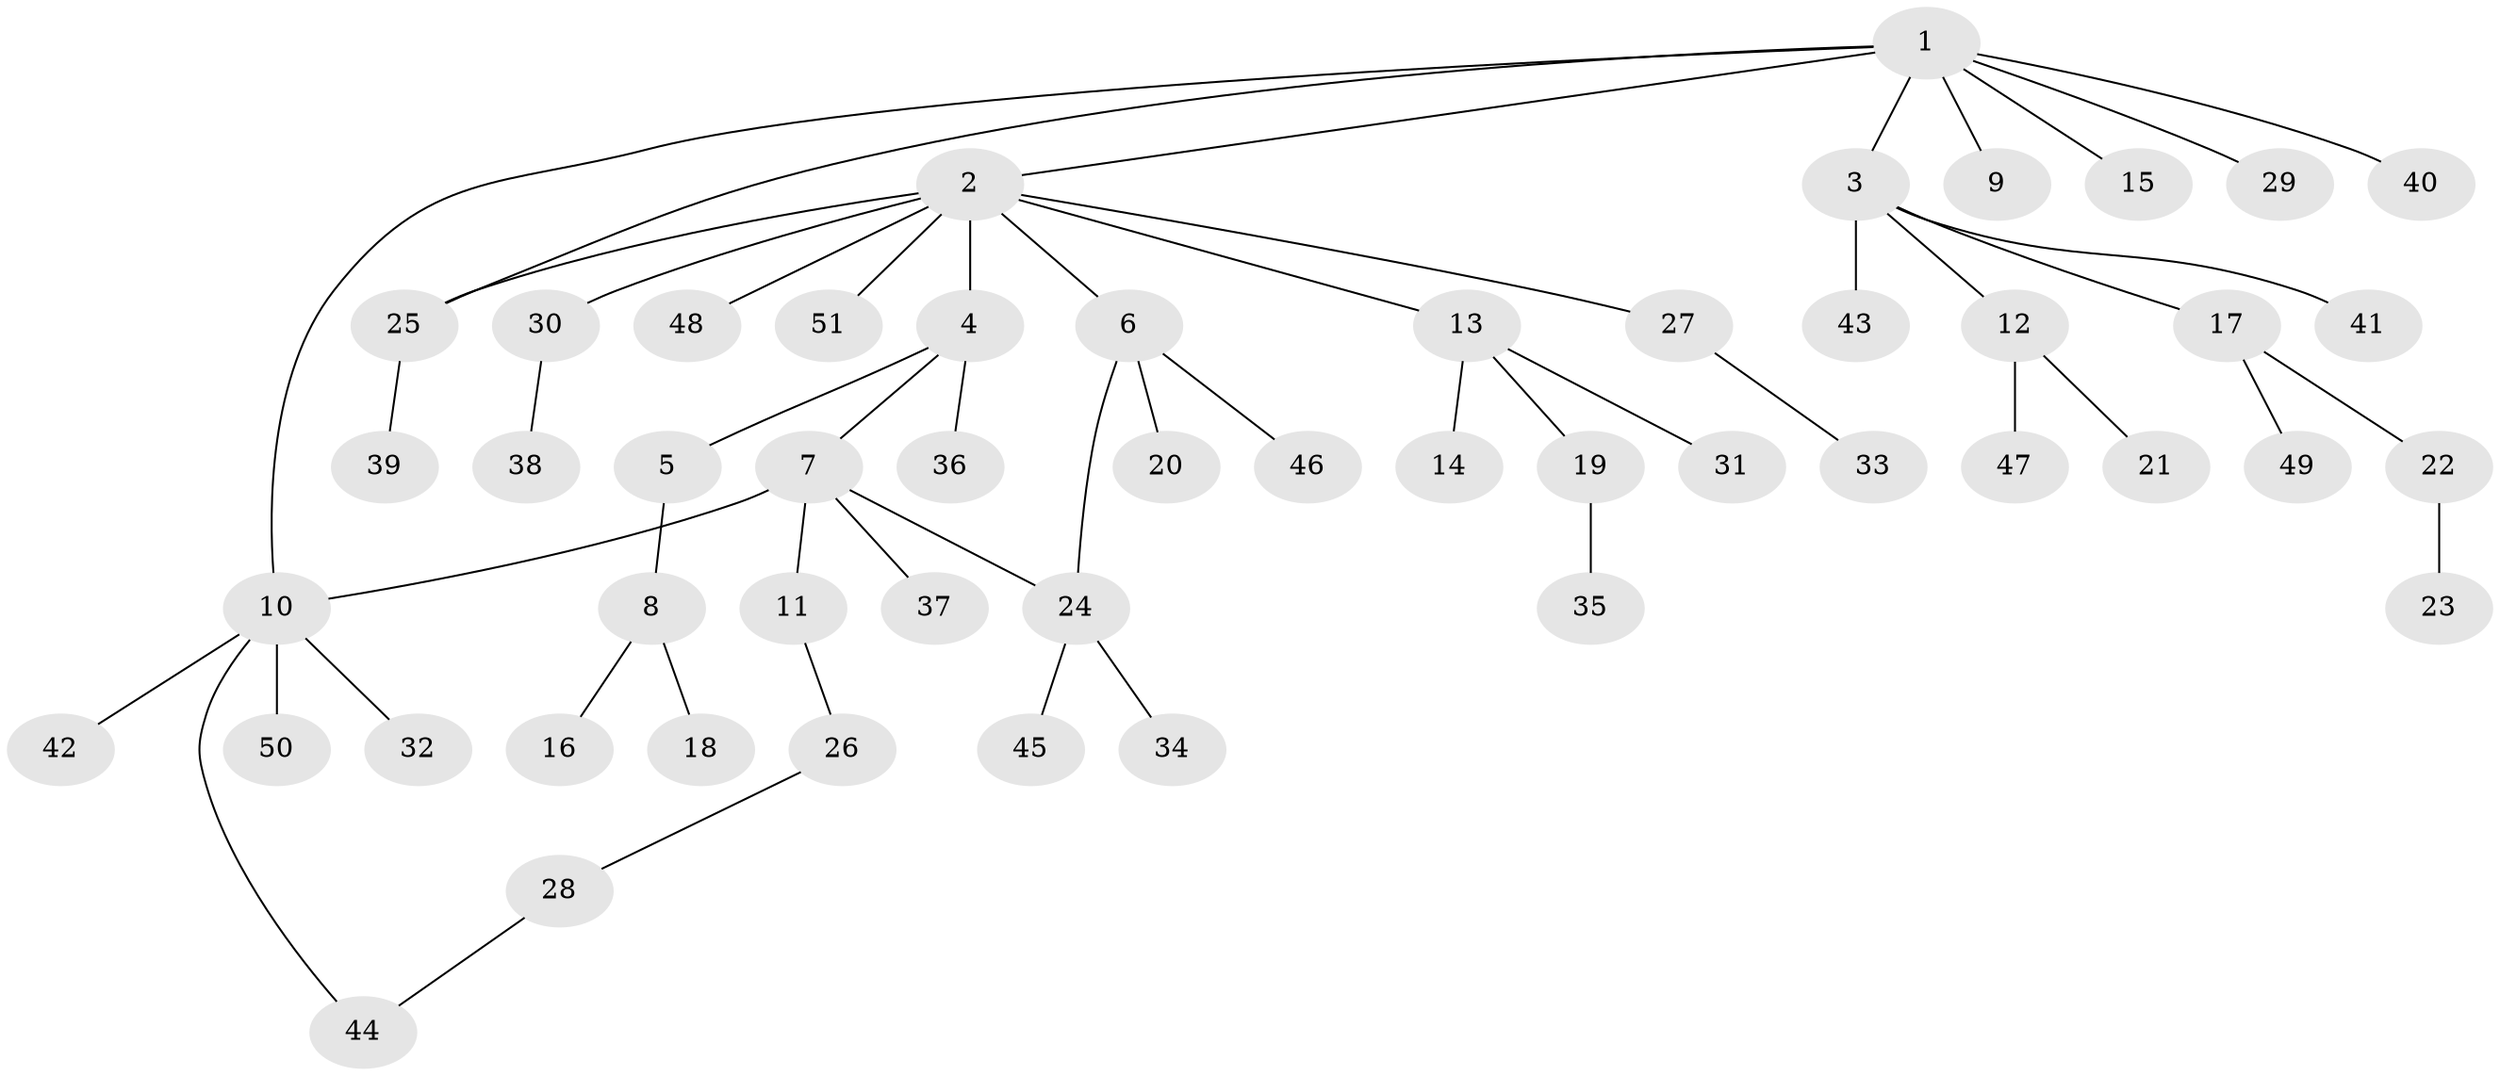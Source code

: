 // Generated by graph-tools (version 1.1) at 2025/26/03/09/25 03:26:07]
// undirected, 51 vertices, 54 edges
graph export_dot {
graph [start="1"]
  node [color=gray90,style=filled];
  1;
  2;
  3;
  4;
  5;
  6;
  7;
  8;
  9;
  10;
  11;
  12;
  13;
  14;
  15;
  16;
  17;
  18;
  19;
  20;
  21;
  22;
  23;
  24;
  25;
  26;
  27;
  28;
  29;
  30;
  31;
  32;
  33;
  34;
  35;
  36;
  37;
  38;
  39;
  40;
  41;
  42;
  43;
  44;
  45;
  46;
  47;
  48;
  49;
  50;
  51;
  1 -- 2;
  1 -- 3;
  1 -- 9;
  1 -- 10;
  1 -- 15;
  1 -- 25;
  1 -- 29;
  1 -- 40;
  2 -- 4;
  2 -- 6;
  2 -- 13;
  2 -- 25;
  2 -- 27;
  2 -- 30;
  2 -- 48;
  2 -- 51;
  3 -- 12;
  3 -- 17;
  3 -- 41;
  3 -- 43;
  4 -- 5;
  4 -- 7;
  4 -- 36;
  5 -- 8;
  6 -- 20;
  6 -- 24;
  6 -- 46;
  7 -- 10;
  7 -- 11;
  7 -- 24;
  7 -- 37;
  8 -- 16;
  8 -- 18;
  10 -- 32;
  10 -- 42;
  10 -- 44;
  10 -- 50;
  11 -- 26;
  12 -- 21;
  12 -- 47;
  13 -- 14;
  13 -- 19;
  13 -- 31;
  17 -- 22;
  17 -- 49;
  19 -- 35;
  22 -- 23;
  24 -- 34;
  24 -- 45;
  25 -- 39;
  26 -- 28;
  27 -- 33;
  28 -- 44;
  30 -- 38;
}
